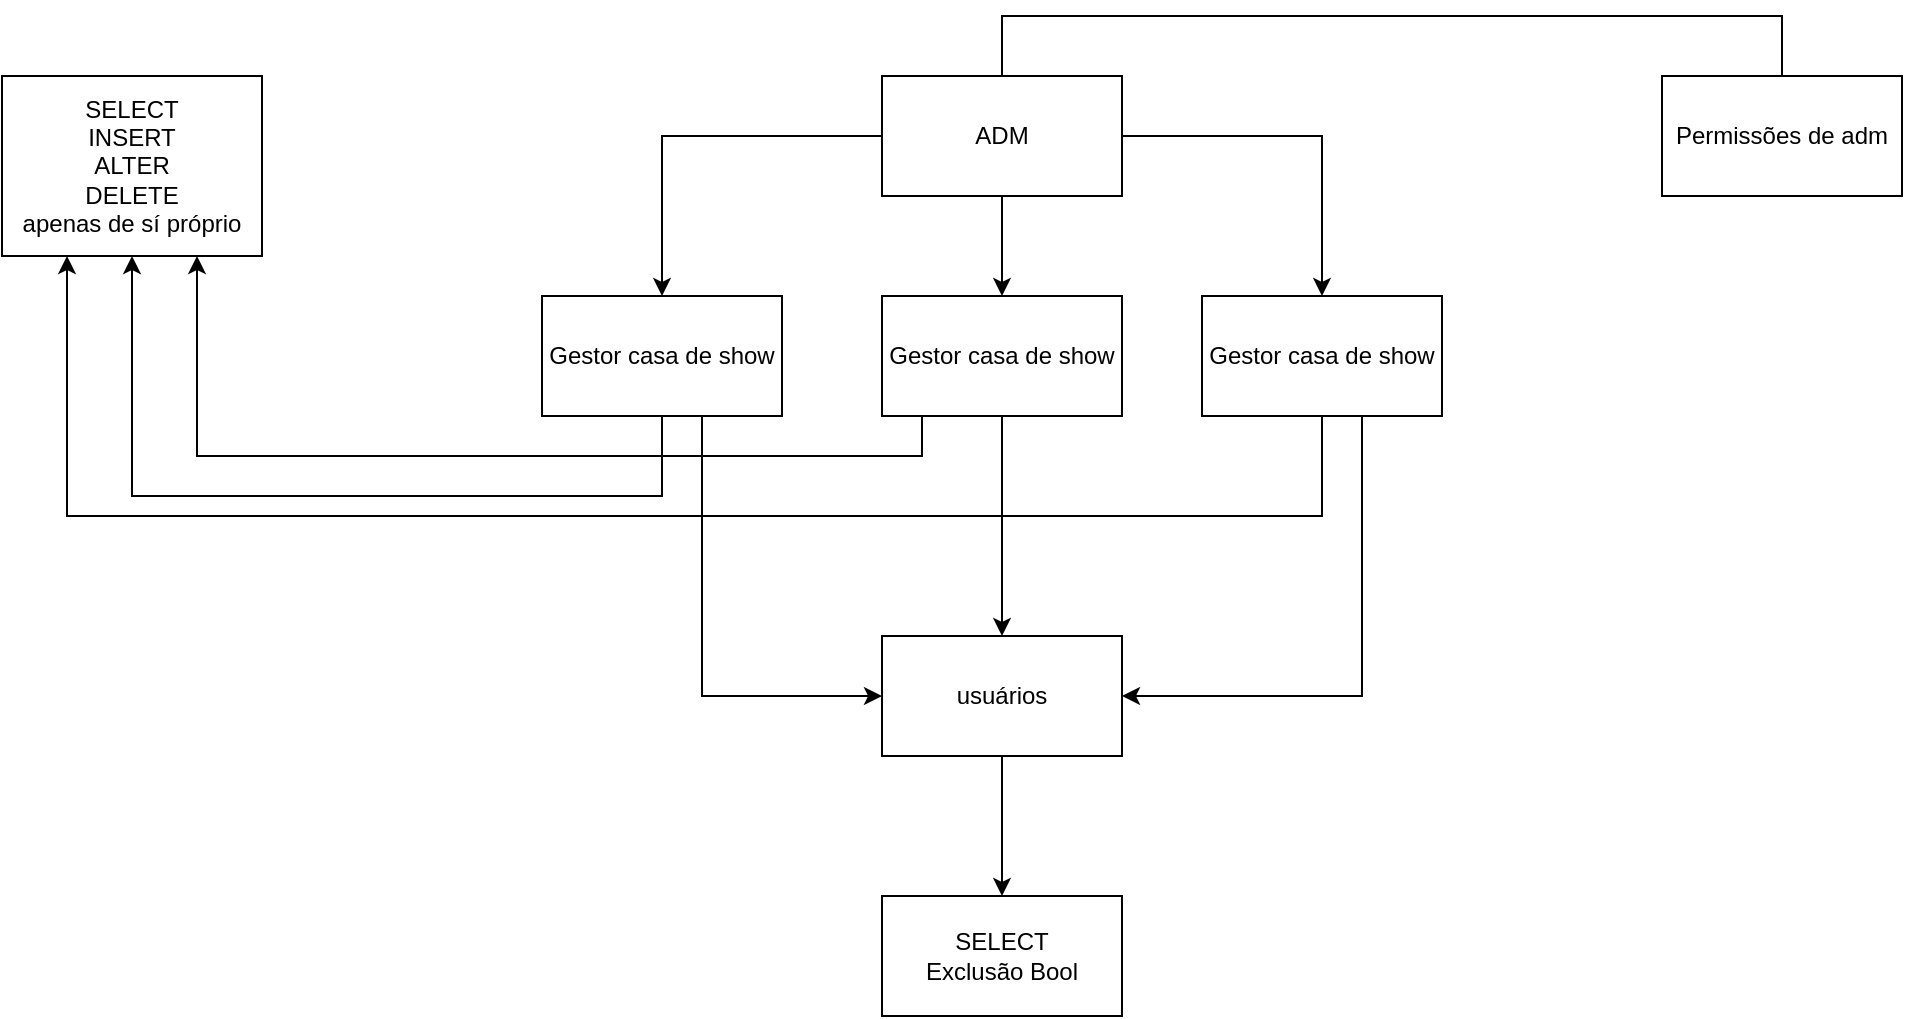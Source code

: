 <mxfile version="12.6.5" type="device"><diagram name="Page-1" id="e7e014a7-5840-1c2e-5031-d8a46d1fe8dd"><mxGraphModel dx="1422" dy="762" grid="1" gridSize="10" guides="1" tooltips="1" connect="1" arrows="1" fold="1" page="1" pageScale="1" pageWidth="1169" pageHeight="826" background="#ffffff" math="0" shadow="0"><root><mxCell id="0"/><mxCell id="1" parent="0"/><mxCell id="7DTQrYaKdqPOt8kr7Ukm-46" style="edgeStyle=orthogonalEdgeStyle;rounded=0;orthogonalLoop=1;jettySize=auto;html=1;entryX=0.5;entryY=0;entryDx=0;entryDy=0;" edge="1" parent="1" source="7DTQrYaKdqPOt8kr7Ukm-41" target="7DTQrYaKdqPOt8kr7Ukm-43"><mxGeometry relative="1" as="geometry"/></mxCell><mxCell id="7DTQrYaKdqPOt8kr7Ukm-47" style="edgeStyle=orthogonalEdgeStyle;rounded=0;orthogonalLoop=1;jettySize=auto;html=1;entryX=0.5;entryY=0;entryDx=0;entryDy=0;" edge="1" parent="1" source="7DTQrYaKdqPOt8kr7Ukm-41" target="7DTQrYaKdqPOt8kr7Ukm-45"><mxGeometry relative="1" as="geometry"/></mxCell><mxCell id="7DTQrYaKdqPOt8kr7Ukm-48" style="edgeStyle=orthogonalEdgeStyle;rounded=0;orthogonalLoop=1;jettySize=auto;html=1;entryX=0.5;entryY=0;entryDx=0;entryDy=0;" edge="1" parent="1" source="7DTQrYaKdqPOt8kr7Ukm-41" target="7DTQrYaKdqPOt8kr7Ukm-44"><mxGeometry relative="1" as="geometry"/></mxCell><mxCell id="7DTQrYaKdqPOt8kr7Ukm-50" style="edgeStyle=orthogonalEdgeStyle;rounded=0;orthogonalLoop=1;jettySize=auto;html=1;entryX=0;entryY=0.5;entryDx=0;entryDy=0;" edge="1" parent="1" source="7DTQrYaKdqPOt8kr7Ukm-41" target="7DTQrYaKdqPOt8kr7Ukm-49"><mxGeometry relative="1" as="geometry"><Array as="points"><mxPoint x="600" y="140"/><mxPoint x="990" y="140"/><mxPoint x="990" y="200"/></Array></mxGeometry></mxCell><mxCell id="7DTQrYaKdqPOt8kr7Ukm-41" value="ADM" style="rounded=0;whiteSpace=wrap;html=1;" vertex="1" parent="1"><mxGeometry x="540" y="170" width="120" height="60" as="geometry"/></mxCell><mxCell id="7DTQrYaKdqPOt8kr7Ukm-53" style="edgeStyle=orthogonalEdgeStyle;rounded=0;orthogonalLoop=1;jettySize=auto;html=1;entryX=0.75;entryY=1;entryDx=0;entryDy=0;" edge="1" parent="1" source="7DTQrYaKdqPOt8kr7Ukm-43" target="7DTQrYaKdqPOt8kr7Ukm-51"><mxGeometry relative="1" as="geometry"><Array as="points"><mxPoint x="560" y="360"/><mxPoint x="197" y="360"/></Array></mxGeometry></mxCell><mxCell id="7DTQrYaKdqPOt8kr7Ukm-57" style="edgeStyle=orthogonalEdgeStyle;rounded=0;orthogonalLoop=1;jettySize=auto;html=1;entryX=0.5;entryY=0;entryDx=0;entryDy=0;" edge="1" parent="1" source="7DTQrYaKdqPOt8kr7Ukm-43" target="7DTQrYaKdqPOt8kr7Ukm-55"><mxGeometry relative="1" as="geometry"/></mxCell><mxCell id="7DTQrYaKdqPOt8kr7Ukm-43" value="Gestor casa de show" style="rounded=0;whiteSpace=wrap;html=1;" vertex="1" parent="1"><mxGeometry x="540" y="280" width="120" height="60" as="geometry"/></mxCell><mxCell id="7DTQrYaKdqPOt8kr7Ukm-54" style="edgeStyle=orthogonalEdgeStyle;rounded=0;orthogonalLoop=1;jettySize=auto;html=1;entryX=0.25;entryY=1;entryDx=0;entryDy=0;" edge="1" parent="1" source="7DTQrYaKdqPOt8kr7Ukm-44" target="7DTQrYaKdqPOt8kr7Ukm-51"><mxGeometry relative="1" as="geometry"><Array as="points"><mxPoint x="760" y="390"/><mxPoint x="132" y="390"/></Array></mxGeometry></mxCell><mxCell id="7DTQrYaKdqPOt8kr7Ukm-58" style="edgeStyle=orthogonalEdgeStyle;rounded=0;orthogonalLoop=1;jettySize=auto;html=1;entryX=1;entryY=0.5;entryDx=0;entryDy=0;" edge="1" parent="1" source="7DTQrYaKdqPOt8kr7Ukm-44" target="7DTQrYaKdqPOt8kr7Ukm-55"><mxGeometry relative="1" as="geometry"><Array as="points"><mxPoint x="780" y="480"/></Array></mxGeometry></mxCell><mxCell id="7DTQrYaKdqPOt8kr7Ukm-44" value="&lt;span style=&quot;white-space: normal&quot;&gt;Gestor casa de show&lt;/span&gt;" style="rounded=0;whiteSpace=wrap;html=1;" vertex="1" parent="1"><mxGeometry x="700" y="280" width="120" height="60" as="geometry"/></mxCell><mxCell id="7DTQrYaKdqPOt8kr7Ukm-52" style="edgeStyle=orthogonalEdgeStyle;rounded=0;orthogonalLoop=1;jettySize=auto;html=1;entryX=0.5;entryY=1;entryDx=0;entryDy=0;" edge="1" parent="1" source="7DTQrYaKdqPOt8kr7Ukm-45" target="7DTQrYaKdqPOt8kr7Ukm-51"><mxGeometry relative="1" as="geometry"><Array as="points"><mxPoint x="430" y="380"/><mxPoint x="165" y="380"/></Array></mxGeometry></mxCell><mxCell id="7DTQrYaKdqPOt8kr7Ukm-56" style="edgeStyle=orthogonalEdgeStyle;rounded=0;orthogonalLoop=1;jettySize=auto;html=1;entryX=0;entryY=0.5;entryDx=0;entryDy=0;" edge="1" parent="1" source="7DTQrYaKdqPOt8kr7Ukm-45" target="7DTQrYaKdqPOt8kr7Ukm-55"><mxGeometry relative="1" as="geometry"><Array as="points"><mxPoint x="450" y="480"/></Array></mxGeometry></mxCell><mxCell id="7DTQrYaKdqPOt8kr7Ukm-45" value="&lt;span style=&quot;white-space: normal&quot;&gt;Gestor casa de show&lt;/span&gt;" style="rounded=0;whiteSpace=wrap;html=1;" vertex="1" parent="1"><mxGeometry x="370" y="280" width="120" height="60" as="geometry"/></mxCell><mxCell id="7DTQrYaKdqPOt8kr7Ukm-49" value="Permissões de adm" style="rounded=0;whiteSpace=wrap;html=1;" vertex="1" parent="1"><mxGeometry x="930" y="170" width="120" height="60" as="geometry"/></mxCell><mxCell id="7DTQrYaKdqPOt8kr7Ukm-51" value="SELECT&lt;br&gt;INSERT&lt;br&gt;ALTER&lt;br&gt;DELETE&lt;br&gt;apenas de sí próprio" style="rounded=0;whiteSpace=wrap;html=1;" vertex="1" parent="1"><mxGeometry x="100" y="170" width="130" height="90" as="geometry"/></mxCell><mxCell id="7DTQrYaKdqPOt8kr7Ukm-59" style="edgeStyle=orthogonalEdgeStyle;rounded=0;orthogonalLoop=1;jettySize=auto;html=1;" edge="1" parent="1" source="7DTQrYaKdqPOt8kr7Ukm-55" target="7DTQrYaKdqPOt8kr7Ukm-60"><mxGeometry relative="1" as="geometry"><mxPoint x="600" y="610" as="targetPoint"/></mxGeometry></mxCell><mxCell id="7DTQrYaKdqPOt8kr7Ukm-55" value="usuários" style="rounded=0;whiteSpace=wrap;html=1;" vertex="1" parent="1"><mxGeometry x="540" y="450" width="120" height="60" as="geometry"/></mxCell><mxCell id="7DTQrYaKdqPOt8kr7Ukm-60" value="SELECT&lt;br&gt;Exclusão Bool" style="rounded=0;whiteSpace=wrap;html=1;" vertex="1" parent="1"><mxGeometry x="540" y="580" width="120" height="60" as="geometry"/></mxCell></root></mxGraphModel></diagram></mxfile>